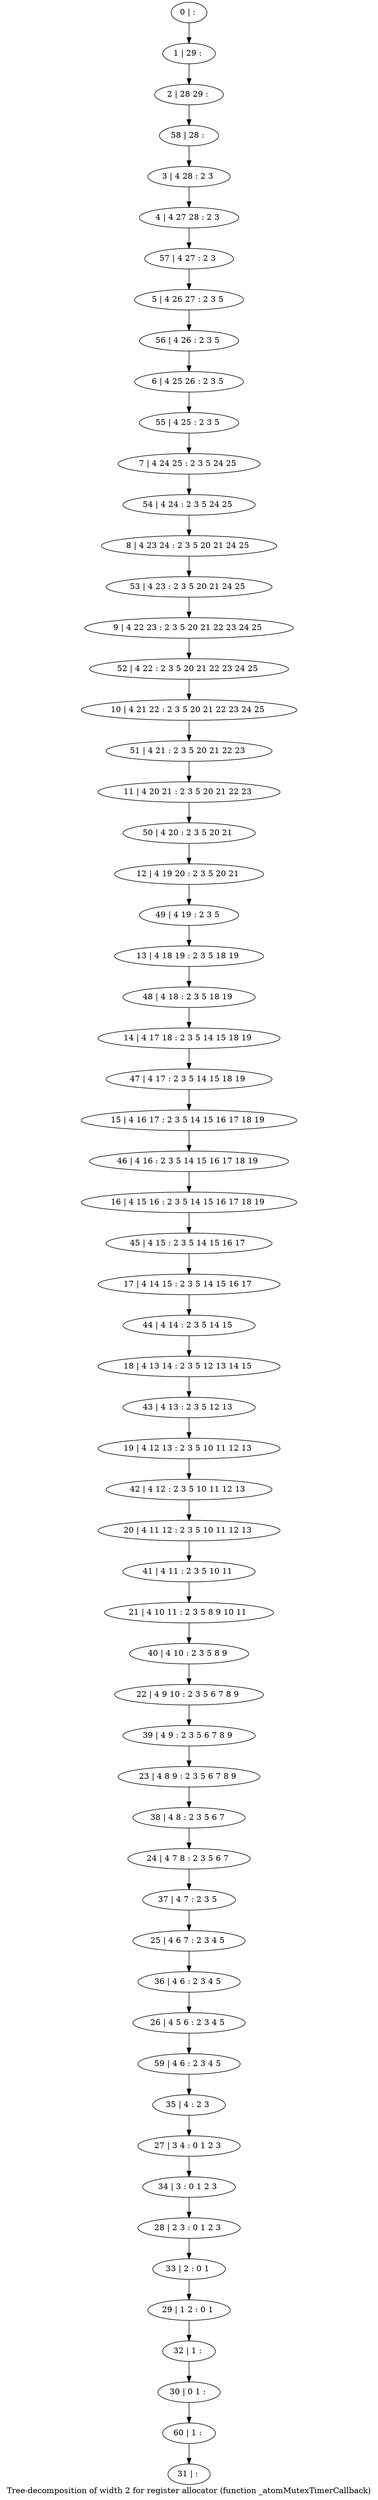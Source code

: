 digraph G {
graph [label="Tree-decomposition of width 2 for register allocator (function _atomMutexTimerCallback)"]
0[label="0 | : "];
1[label="1 | 29 : "];
2[label="2 | 28 29 : "];
3[label="3 | 4 28 : 2 3 "];
4[label="4 | 4 27 28 : 2 3 "];
5[label="5 | 4 26 27 : 2 3 5 "];
6[label="6 | 4 25 26 : 2 3 5 "];
7[label="7 | 4 24 25 : 2 3 5 24 25 "];
8[label="8 | 4 23 24 : 2 3 5 20 21 24 25 "];
9[label="9 | 4 22 23 : 2 3 5 20 21 22 23 24 25 "];
10[label="10 | 4 21 22 : 2 3 5 20 21 22 23 24 25 "];
11[label="11 | 4 20 21 : 2 3 5 20 21 22 23 "];
12[label="12 | 4 19 20 : 2 3 5 20 21 "];
13[label="13 | 4 18 19 : 2 3 5 18 19 "];
14[label="14 | 4 17 18 : 2 3 5 14 15 18 19 "];
15[label="15 | 4 16 17 : 2 3 5 14 15 16 17 18 19 "];
16[label="16 | 4 15 16 : 2 3 5 14 15 16 17 18 19 "];
17[label="17 | 4 14 15 : 2 3 5 14 15 16 17 "];
18[label="18 | 4 13 14 : 2 3 5 12 13 14 15 "];
19[label="19 | 4 12 13 : 2 3 5 10 11 12 13 "];
20[label="20 | 4 11 12 : 2 3 5 10 11 12 13 "];
21[label="21 | 4 10 11 : 2 3 5 8 9 10 11 "];
22[label="22 | 4 9 10 : 2 3 5 6 7 8 9 "];
23[label="23 | 4 8 9 : 2 3 5 6 7 8 9 "];
24[label="24 | 4 7 8 : 2 3 5 6 7 "];
25[label="25 | 4 6 7 : 2 3 4 5 "];
26[label="26 | 4 5 6 : 2 3 4 5 "];
27[label="27 | 3 4 : 0 1 2 3 "];
28[label="28 | 2 3 : 0 1 2 3 "];
29[label="29 | 1 2 : 0 1 "];
30[label="30 | 0 1 : "];
31[label="31 | : "];
32[label="32 | 1 : "];
33[label="33 | 2 : 0 1 "];
34[label="34 | 3 : 0 1 2 3 "];
35[label="35 | 4 : 2 3 "];
36[label="36 | 4 6 : 2 3 4 5 "];
37[label="37 | 4 7 : 2 3 5 "];
38[label="38 | 4 8 : 2 3 5 6 7 "];
39[label="39 | 4 9 : 2 3 5 6 7 8 9 "];
40[label="40 | 4 10 : 2 3 5 8 9 "];
41[label="41 | 4 11 : 2 3 5 10 11 "];
42[label="42 | 4 12 : 2 3 5 10 11 12 13 "];
43[label="43 | 4 13 : 2 3 5 12 13 "];
44[label="44 | 4 14 : 2 3 5 14 15 "];
45[label="45 | 4 15 : 2 3 5 14 15 16 17 "];
46[label="46 | 4 16 : 2 3 5 14 15 16 17 18 19 "];
47[label="47 | 4 17 : 2 3 5 14 15 18 19 "];
48[label="48 | 4 18 : 2 3 5 18 19 "];
49[label="49 | 4 19 : 2 3 5 "];
50[label="50 | 4 20 : 2 3 5 20 21 "];
51[label="51 | 4 21 : 2 3 5 20 21 22 23 "];
52[label="52 | 4 22 : 2 3 5 20 21 22 23 24 25 "];
53[label="53 | 4 23 : 2 3 5 20 21 24 25 "];
54[label="54 | 4 24 : 2 3 5 24 25 "];
55[label="55 | 4 25 : 2 3 5 "];
56[label="56 | 4 26 : 2 3 5 "];
57[label="57 | 4 27 : 2 3 "];
58[label="58 | 28 : "];
59[label="59 | 4 6 : 2 3 4 5 "];
60[label="60 | 1 : "];
0->1 ;
1->2 ;
3->4 ;
32->30 ;
29->32 ;
33->29 ;
28->33 ;
34->28 ;
27->34 ;
35->27 ;
36->26 ;
25->36 ;
37->25 ;
24->37 ;
38->24 ;
23->38 ;
39->23 ;
22->39 ;
40->22 ;
21->40 ;
41->21 ;
20->41 ;
42->20 ;
19->42 ;
43->19 ;
18->43 ;
44->18 ;
17->44 ;
45->17 ;
16->45 ;
46->16 ;
15->46 ;
47->15 ;
14->47 ;
48->14 ;
13->48 ;
49->13 ;
12->49 ;
50->12 ;
11->50 ;
51->11 ;
10->51 ;
52->10 ;
9->52 ;
53->9 ;
8->53 ;
54->8 ;
7->54 ;
55->7 ;
6->55 ;
56->6 ;
5->56 ;
57->5 ;
4->57 ;
58->3 ;
2->58 ;
59->35 ;
26->59 ;
60->31 ;
30->60 ;
}

